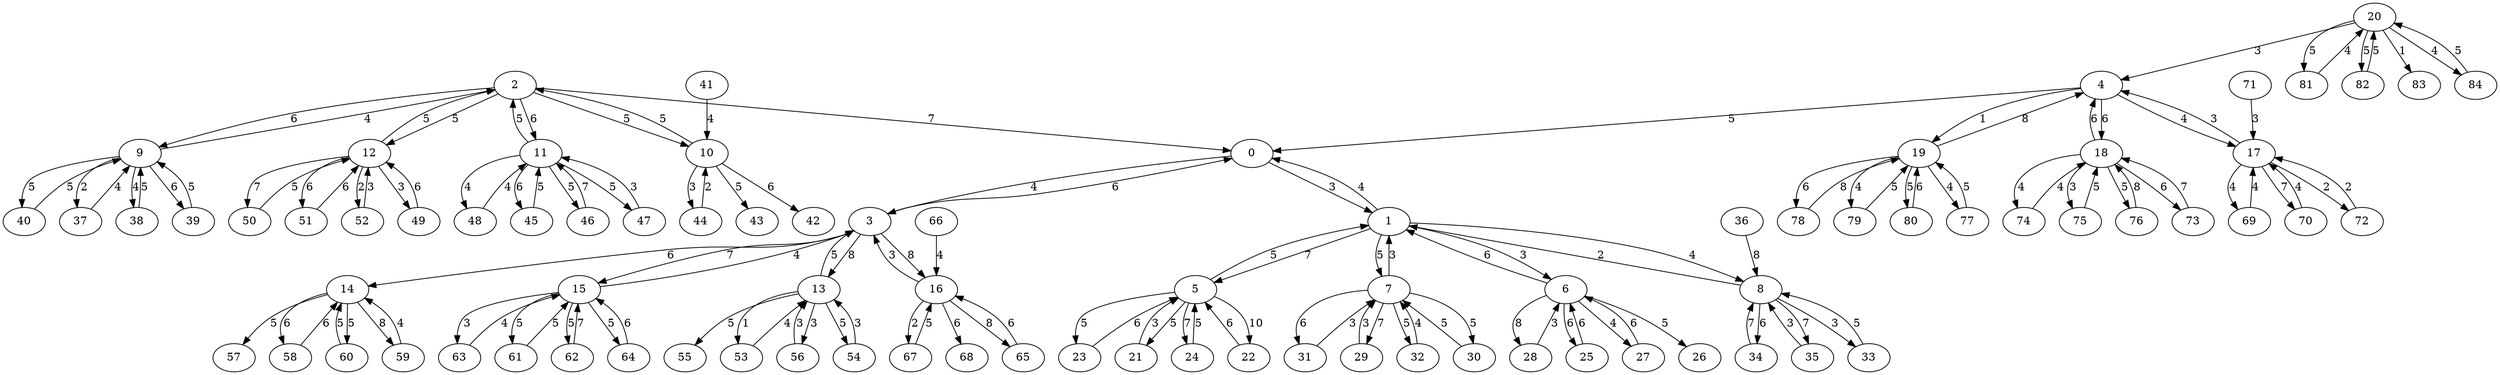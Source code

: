 strict digraph "" {
	0 -> 1	[label=3];
	0 -> 3	[label=4];
	1 -> 0	[label=4];
	1 -> 5	[label=7];
	1 -> 6	[label=3];
	1 -> 7	[label=5];
	1 -> 8	[label=4];
	2 -> 0	[label=7];
	2 -> 9	[label=6];
	2 -> 10	[label=5];
	2 -> 11	[label=6];
	2 -> 12	[label=5];
	3 -> 0	[label=6];
	3 -> 13	[label=8];
	3 -> 14	[label=6];
	3 -> 15	[label=7];
	3 -> 16	[label=8];
	4 -> 0	[label=5];
	4 -> 17	[label=4];
	4 -> 18	[label=6];
	4 -> 19	[label=1];
	5 -> 1	[label=5];
	5 -> 21	[label=5];
	5 -> 22	[label=10];
	5 -> 23	[label=5];
	5 -> 24	[label=7];
	6 -> 1	[label=6];
	6 -> 25	[label=6];
	6 -> 26	[label=5];
	6 -> 27	[label=4];
	6 -> 28	[label=8];
	7 -> 1	[label=3];
	7 -> 29	[label=7];
	7 -> 30	[label=5];
	7 -> 31	[label=6];
	7 -> 32	[label=5];
	8 -> 1	[label=2];
	8 -> 33	[label=3];
	8 -> 34	[label=6];
	8 -> 35	[label=7];
	9 -> 2	[label=4];
	9 -> 37	[label=2];
	9 -> 38	[label=4];
	9 -> 39	[label=6];
	9 -> 40	[label=5];
	10 -> 2	[label=5];
	10 -> 42	[label=6];
	10 -> 43	[label=5];
	10 -> 44	[label=3];
	11 -> 2	[label=5];
	11 -> 45	[label=6];
	11 -> 46	[label=5];
	11 -> 47	[label=5];
	11 -> 48	[label=4];
	12 -> 2	[label=5];
	12 -> 49	[label=3];
	12 -> 50	[label=7];
	12 -> 51	[label=6];
	12 -> 52	[label=2];
	13 -> 3	[label=5];
	13 -> 53	[label=1];
	13 -> 54	[label=5];
	13 -> 55	[label=5];
	13 -> 56	[label=3];
	14 -> 57	[label=5];
	14 -> 58	[label=6];
	14 -> 59	[label=8];
	14 -> 60	[label=5];
	15 -> 3	[label=4];
	15 -> 61	[label=5];
	15 -> 62	[label=5];
	15 -> 63	[label=3];
	15 -> 64	[label=5];
	16 -> 3	[label=3];
	16 -> 65	[label=8];
	16 -> 67	[label=2];
	16 -> 68	[label=6];
	17 -> 4	[label=3];
	17 -> 69	[label=4];
	17 -> 70	[label=7];
	17 -> 72	[label=2];
	18 -> 4	[label=6];
	18 -> 73	[label=6];
	18 -> 74	[label=4];
	18 -> 75	[label=3];
	18 -> 76	[label=5];
	19 -> 4	[label=8];
	19 -> 77	[label=4];
	19 -> 78	[label=6];
	19 -> 79	[label=4];
	19 -> 80	[label=5];
	20 -> 4	[label=3];
	20 -> 81	[label=5];
	20 -> 82	[label=5];
	20 -> 83	[label=1];
	20 -> 84	[label=4];
	21 -> 5	[label=3];
	22 -> 5	[label=6];
	23 -> 5	[label=6];
	24 -> 5	[label=5];
	25 -> 6	[label=6];
	27 -> 6	[label=6];
	28 -> 6	[label=3];
	29 -> 7	[label=3];
	30 -> 7	[label=5];
	31 -> 7	[label=3];
	32 -> 7	[label=4];
	33 -> 8	[label=5];
	34 -> 8	[label=7];
	35 -> 8	[label=3];
	36 -> 8	[label=8];
	37 -> 9	[label=4];
	38 -> 9	[label=5];
	39 -> 9	[label=5];
	40 -> 9	[label=5];
	41 -> 10	[label=4];
	44 -> 10	[label=2];
	45 -> 11	[label=5];
	46 -> 11	[label=7];
	47 -> 11	[label=3];
	48 -> 11	[label=4];
	49 -> 12	[label=6];
	50 -> 12	[label=5];
	51 -> 12	[label=6];
	52 -> 12	[label=3];
	53 -> 13	[label=4];
	54 -> 13	[label=3];
	56 -> 13	[label=3];
	58 -> 14	[label=6];
	59 -> 14	[label=4];
	60 -> 14	[label=5];
	61 -> 15	[label=5];
	62 -> 15	[label=7];
	63 -> 15	[label=4];
	64 -> 15	[label=6];
	65 -> 16	[label=6];
	66 -> 16	[label=4];
	67 -> 16	[label=5];
	69 -> 17	[label=4];
	70 -> 17	[label=4];
	71 -> 17	[label=3];
	72 -> 17	[label=2];
	73 -> 18	[label=7];
	74 -> 18	[label=4];
	75 -> 18	[label=5];
	76 -> 18	[label=8];
	77 -> 19	[label=5];
	78 -> 19	[label=8];
	79 -> 19	[label=5];
	80 -> 19	[label=6];
	81 -> 20	[label=4];
	82 -> 20	[label=5];
	84 -> 20	[label=5];
}

